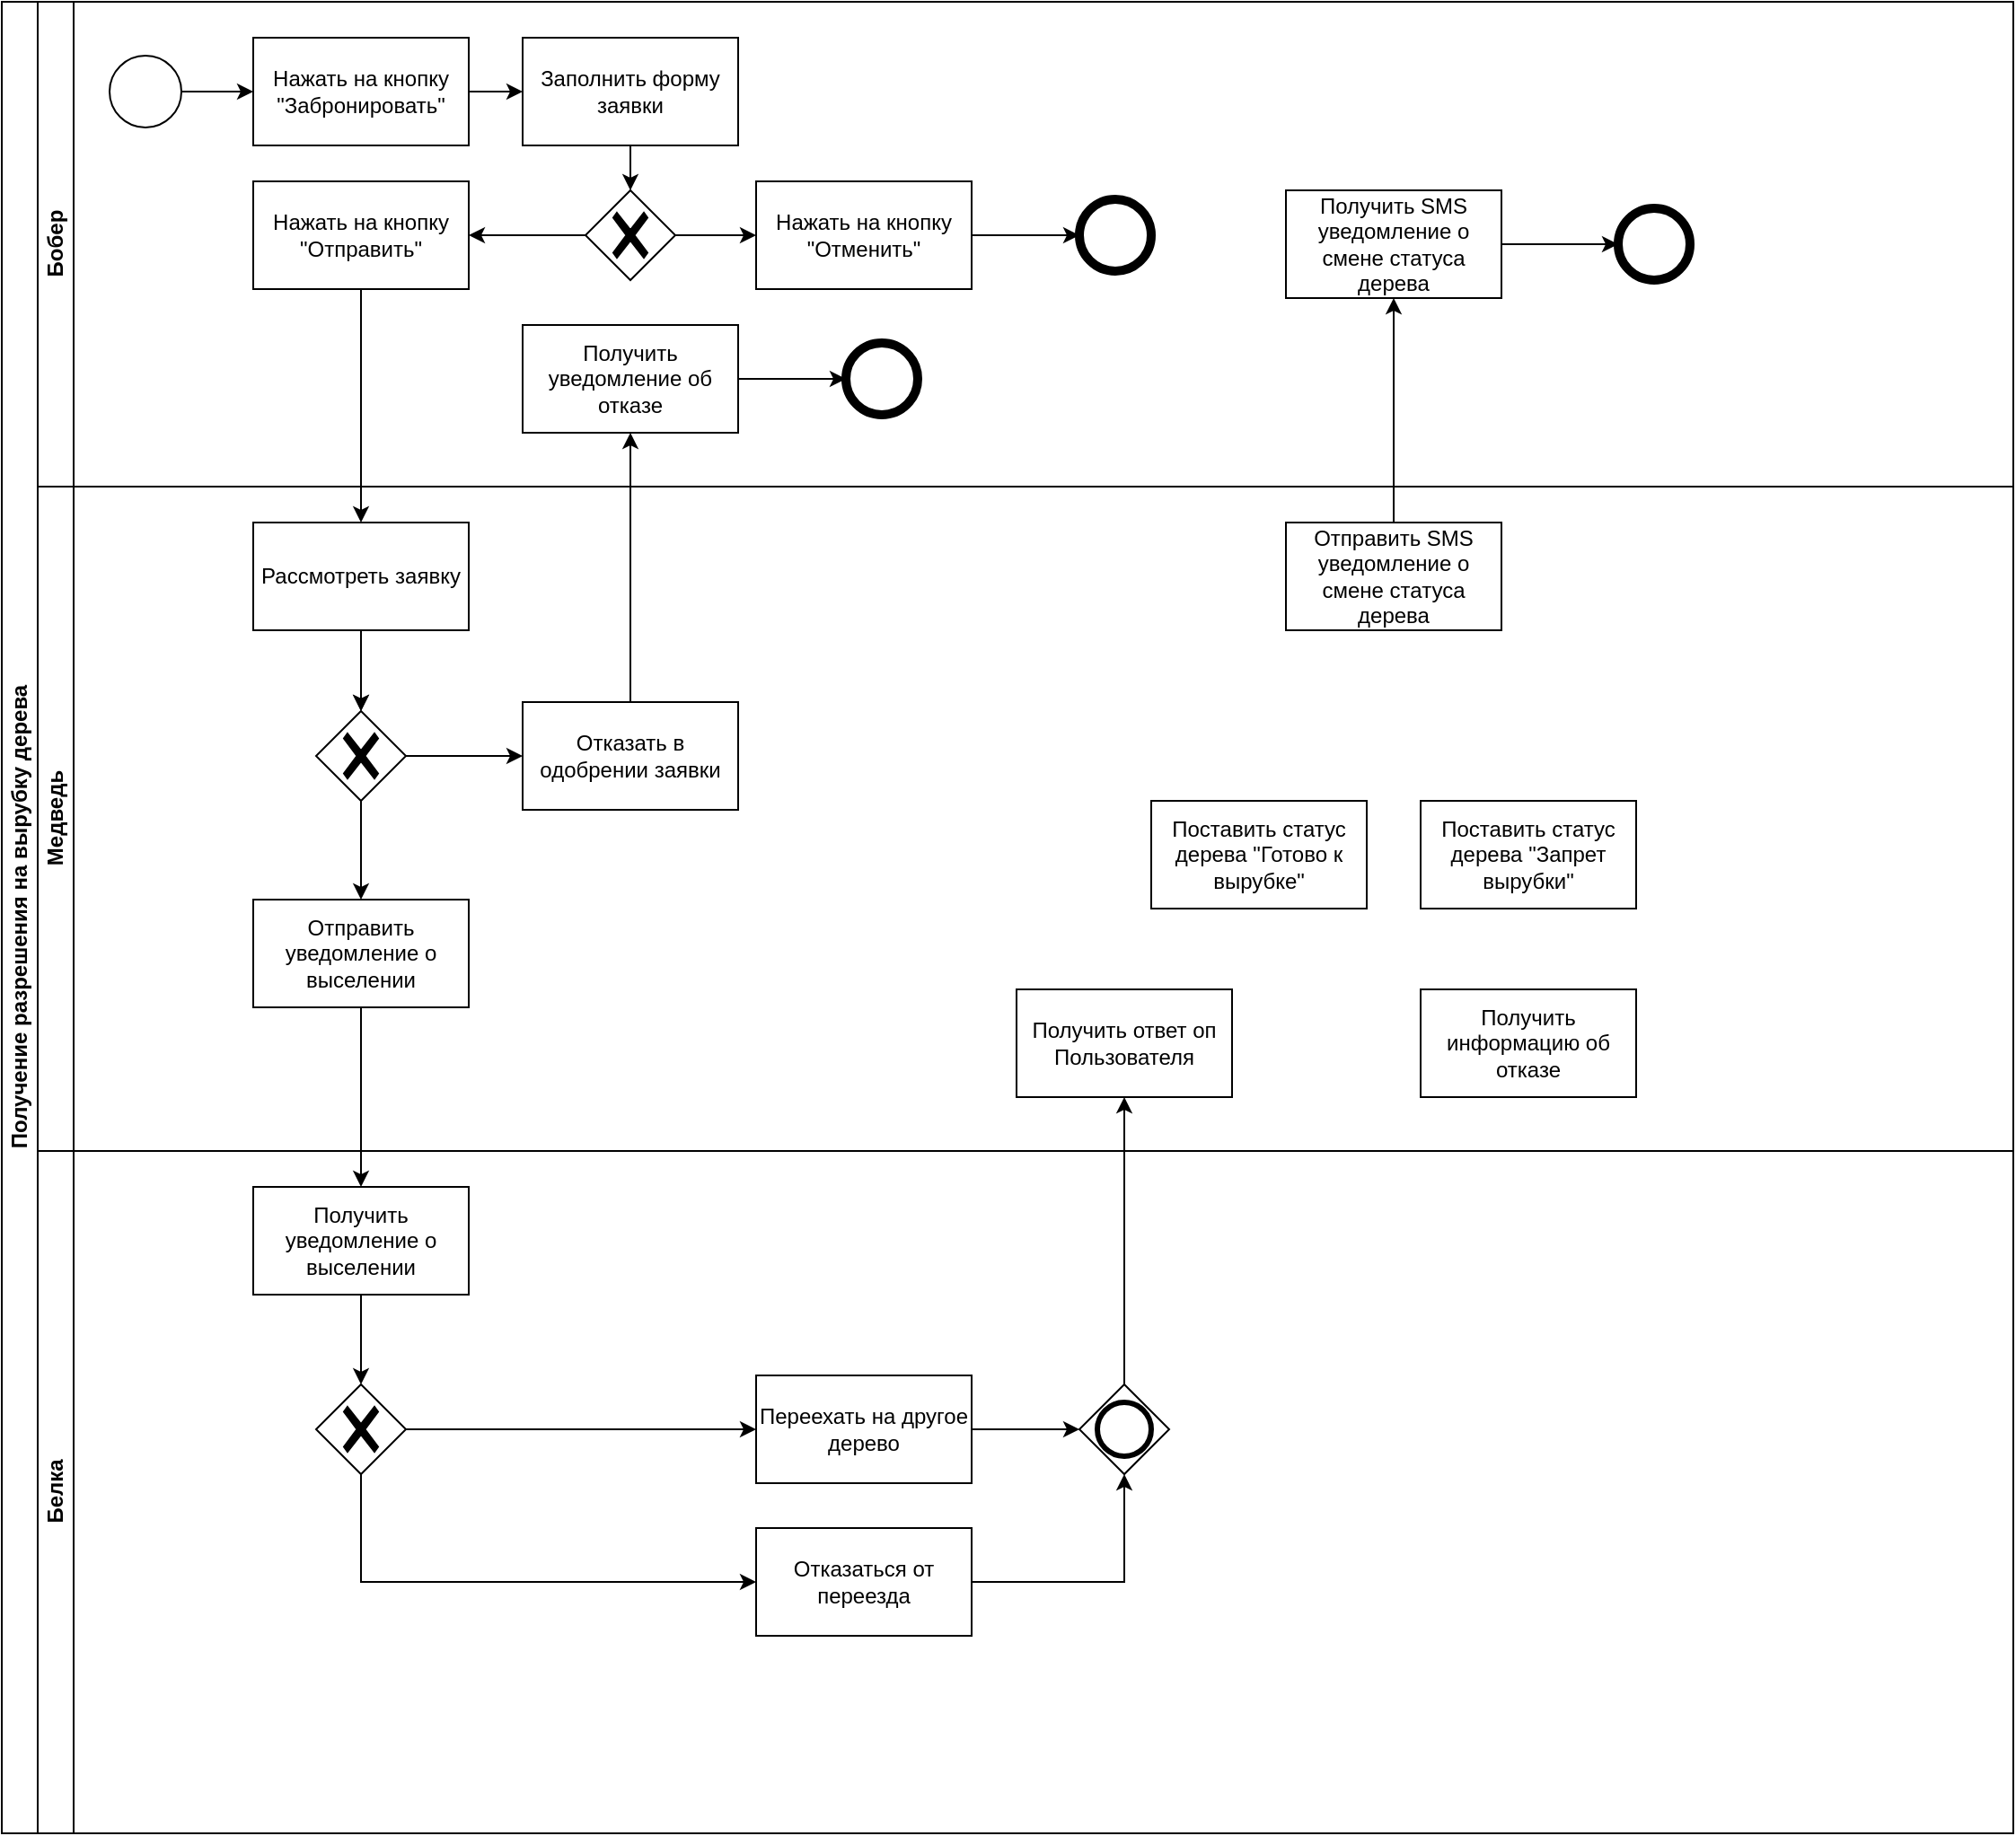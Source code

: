 <mxfile version="24.8.3">
  <diagram name="Страница — 1" id="KvEhokAzdYMyiAQhUvKC">
    <mxGraphModel dx="794" dy="660" grid="1" gridSize="10" guides="1" tooltips="1" connect="1" arrows="1" fold="1" page="1" pageScale="1" pageWidth="1654" pageHeight="1169" math="0" shadow="0">
      <root>
        <mxCell id="0" />
        <mxCell id="1" parent="0" />
        <mxCell id="vvhtIy6VccE0VMpwj7qD-1" value="Получение разрешения на вырубку дерева" style="swimlane;html=1;childLayout=stackLayout;resizeParent=1;resizeParentMax=0;horizontal=0;startSize=20;horizontalStack=0;" vertex="1" parent="1">
          <mxGeometry x="30" y="40" width="1120" height="1020" as="geometry" />
        </mxCell>
        <mxCell id="vvhtIy6VccE0VMpwj7qD-2" value="Бобер" style="swimlane;html=1;startSize=20;horizontal=0;" vertex="1" parent="vvhtIy6VccE0VMpwj7qD-1">
          <mxGeometry x="20" width="1100" height="270" as="geometry" />
        </mxCell>
        <mxCell id="vvhtIy6VccE0VMpwj7qD-3" value="" style="edgeStyle=orthogonalEdgeStyle;rounded=0;orthogonalLoop=1;jettySize=auto;html=1;" edge="1" parent="vvhtIy6VccE0VMpwj7qD-2" source="vvhtIy6VccE0VMpwj7qD-4" target="vvhtIy6VccE0VMpwj7qD-5">
          <mxGeometry relative="1" as="geometry" />
        </mxCell>
        <mxCell id="vvhtIy6VccE0VMpwj7qD-4" value="" style="ellipse;whiteSpace=wrap;html=1;" vertex="1" parent="vvhtIy6VccE0VMpwj7qD-2">
          <mxGeometry x="40" y="30" width="40" height="40" as="geometry" />
        </mxCell>
        <mxCell id="vvhtIy6VccE0VMpwj7qD-5" value="Нажать на кнопку &quot;Забронировать&quot;" style="rounded=0;whiteSpace=wrap;html=1;fontFamily=Helvetica;fontSize=12;fontColor=#000000;align=center;" vertex="1" parent="vvhtIy6VccE0VMpwj7qD-2">
          <mxGeometry x="120" y="20" width="120" height="60" as="geometry" />
        </mxCell>
        <mxCell id="vvhtIy6VccE0VMpwj7qD-6" value="" style="ellipse;whiteSpace=wrap;html=1;strokeWidth=5;" vertex="1" parent="vvhtIy6VccE0VMpwj7qD-2">
          <mxGeometry x="580" y="110" width="40" height="40" as="geometry" />
        </mxCell>
        <mxCell id="vvhtIy6VccE0VMpwj7qD-7" value="Заполнить форму заявки" style="rounded=0;whiteSpace=wrap;html=1;fontFamily=Helvetica;fontSize=12;fontColor=#000000;align=center;" vertex="1" parent="vvhtIy6VccE0VMpwj7qD-2">
          <mxGeometry x="270" y="20" width="120" height="60" as="geometry" />
        </mxCell>
        <mxCell id="vvhtIy6VccE0VMpwj7qD-8" value="" style="endArrow=classic;html=1;rounded=0;exitX=1;exitY=0.5;exitDx=0;exitDy=0;entryX=0;entryY=0.5;entryDx=0;entryDy=0;" edge="1" parent="vvhtIy6VccE0VMpwj7qD-2" source="vvhtIy6VccE0VMpwj7qD-5" target="vvhtIy6VccE0VMpwj7qD-7">
          <mxGeometry width="50" height="50" relative="1" as="geometry">
            <mxPoint x="270" y="200" as="sourcePoint" />
            <mxPoint x="320" y="150" as="targetPoint" />
          </mxGeometry>
        </mxCell>
        <mxCell id="vvhtIy6VccE0VMpwj7qD-9" value="Нажать на кнопку &quot;Отправить&quot;" style="rounded=0;whiteSpace=wrap;html=1;fontFamily=Helvetica;fontSize=12;fontColor=#000000;align=center;" vertex="1" parent="vvhtIy6VccE0VMpwj7qD-2">
          <mxGeometry x="120" y="100" width="120" height="60" as="geometry" />
        </mxCell>
        <mxCell id="vvhtIy6VccE0VMpwj7qD-10" value="" style="points=[[0.25,0.25,0],[0.5,0,0],[0.75,0.25,0],[1,0.5,0],[0.75,0.75,0],[0.5,1,0],[0.25,0.75,0],[0,0.5,0]];shape=mxgraph.bpmn.gateway2;html=1;verticalLabelPosition=bottom;labelBackgroundColor=#ffffff;verticalAlign=top;align=center;perimeter=rhombusPerimeter;outlineConnect=0;outline=none;symbol=none;gwType=exclusive;" vertex="1" parent="vvhtIy6VccE0VMpwj7qD-2">
          <mxGeometry x="305" y="105" width="50" height="50" as="geometry" />
        </mxCell>
        <mxCell id="vvhtIy6VccE0VMpwj7qD-11" value="" style="endArrow=classic;html=1;rounded=0;exitX=0.5;exitY=1;exitDx=0;exitDy=0;" edge="1" parent="vvhtIy6VccE0VMpwj7qD-2" source="vvhtIy6VccE0VMpwj7qD-7" target="vvhtIy6VccE0VMpwj7qD-10">
          <mxGeometry width="50" height="50" relative="1" as="geometry">
            <mxPoint x="270" y="200" as="sourcePoint" />
            <mxPoint x="330" y="110" as="targetPoint" />
          </mxGeometry>
        </mxCell>
        <mxCell id="vvhtIy6VccE0VMpwj7qD-12" value="" style="endArrow=classic;html=1;rounded=0;entryX=1;entryY=0.5;entryDx=0;entryDy=0;exitX=0;exitY=0.5;exitDx=0;exitDy=0;exitPerimeter=0;" edge="1" parent="vvhtIy6VccE0VMpwj7qD-2" source="vvhtIy6VccE0VMpwj7qD-10" target="vvhtIy6VccE0VMpwj7qD-9">
          <mxGeometry width="50" height="50" relative="1" as="geometry">
            <mxPoint x="270" y="200" as="sourcePoint" />
            <mxPoint x="320" y="150" as="targetPoint" />
          </mxGeometry>
        </mxCell>
        <mxCell id="vvhtIy6VccE0VMpwj7qD-13" value="" style="endArrow=classic;html=1;rounded=0;entryX=0;entryY=0.5;entryDx=0;entryDy=0;exitX=1;exitY=0.5;exitDx=0;exitDy=0;" edge="1" parent="vvhtIy6VccE0VMpwj7qD-2" source="vvhtIy6VccE0VMpwj7qD-17" target="vvhtIy6VccE0VMpwj7qD-6">
          <mxGeometry width="50" height="50" relative="1" as="geometry">
            <mxPoint x="460" y="130" as="sourcePoint" />
            <mxPoint x="320" y="150" as="targetPoint" />
          </mxGeometry>
        </mxCell>
        <mxCell id="vvhtIy6VccE0VMpwj7qD-14" value="Получить SMS уведомление о смене статуса дерева" style="rounded=0;whiteSpace=wrap;html=1;fontFamily=Helvetica;fontSize=12;fontColor=#000000;align=center;" vertex="1" parent="vvhtIy6VccE0VMpwj7qD-2">
          <mxGeometry x="695" y="105" width="120" height="60" as="geometry" />
        </mxCell>
        <mxCell id="vvhtIy6VccE0VMpwj7qD-15" value="" style="ellipse;whiteSpace=wrap;html=1;strokeWidth=5;" vertex="1" parent="vvhtIy6VccE0VMpwj7qD-2">
          <mxGeometry x="880" y="115" width="40" height="40" as="geometry" />
        </mxCell>
        <mxCell id="vvhtIy6VccE0VMpwj7qD-16" value="" style="endArrow=classic;html=1;rounded=0;exitX=1;exitY=0.5;exitDx=0;exitDy=0;entryX=0;entryY=0.5;entryDx=0;entryDy=0;" edge="1" parent="vvhtIy6VccE0VMpwj7qD-2" source="vvhtIy6VccE0VMpwj7qD-14" target="vvhtIy6VccE0VMpwj7qD-15">
          <mxGeometry width="50" height="50" relative="1" as="geometry">
            <mxPoint x="930" y="240" as="sourcePoint" />
            <mxPoint x="980" y="190" as="targetPoint" />
          </mxGeometry>
        </mxCell>
        <mxCell id="vvhtIy6VccE0VMpwj7qD-17" value="Нажать на кнопку &quot;Отменить&quot;" style="rounded=0;whiteSpace=wrap;html=1;fontFamily=Helvetica;fontSize=12;fontColor=#000000;align=center;" vertex="1" parent="vvhtIy6VccE0VMpwj7qD-2">
          <mxGeometry x="400" y="100" width="120" height="60" as="geometry" />
        </mxCell>
        <mxCell id="vvhtIy6VccE0VMpwj7qD-18" value="" style="endArrow=classic;html=1;rounded=0;exitX=1;exitY=0.5;exitDx=0;exitDy=0;exitPerimeter=0;entryX=0;entryY=0.5;entryDx=0;entryDy=0;" edge="1" parent="vvhtIy6VccE0VMpwj7qD-2" source="vvhtIy6VccE0VMpwj7qD-10" target="vvhtIy6VccE0VMpwj7qD-17">
          <mxGeometry width="50" height="50" relative="1" as="geometry">
            <mxPoint x="310" y="350" as="sourcePoint" />
            <mxPoint x="360" y="300" as="targetPoint" />
          </mxGeometry>
        </mxCell>
        <mxCell id="vvhtIy6VccE0VMpwj7qD-66" value="Получить уведомление об отказе" style="rounded=0;whiteSpace=wrap;html=1;fontFamily=Helvetica;fontSize=12;fontColor=#000000;align=center;" vertex="1" parent="vvhtIy6VccE0VMpwj7qD-2">
          <mxGeometry x="270" y="180" width="120" height="60" as="geometry" />
        </mxCell>
        <mxCell id="vvhtIy6VccE0VMpwj7qD-26" value="" style="ellipse;whiteSpace=wrap;html=1;strokeWidth=5;" vertex="1" parent="vvhtIy6VccE0VMpwj7qD-2">
          <mxGeometry x="450" y="190" width="40" height="40" as="geometry" />
        </mxCell>
        <mxCell id="vvhtIy6VccE0VMpwj7qD-68" value="" style="endArrow=classic;html=1;rounded=0;exitX=1;exitY=0.5;exitDx=0;exitDy=0;entryX=0;entryY=0.5;entryDx=0;entryDy=0;" edge="1" parent="vvhtIy6VccE0VMpwj7qD-2" source="vvhtIy6VccE0VMpwj7qD-66" target="vvhtIy6VccE0VMpwj7qD-26">
          <mxGeometry width="50" height="50" relative="1" as="geometry">
            <mxPoint x="280" y="330" as="sourcePoint" />
            <mxPoint x="330" y="280" as="targetPoint" />
          </mxGeometry>
        </mxCell>
        <mxCell id="vvhtIy6VccE0VMpwj7qD-19" value="" style="endArrow=classic;html=1;rounded=0;exitX=0.5;exitY=1;exitDx=0;exitDy=0;" edge="1" parent="vvhtIy6VccE0VMpwj7qD-1" source="vvhtIy6VccE0VMpwj7qD-9" target="vvhtIy6VccE0VMpwj7qD-23">
          <mxGeometry width="50" height="50" relative="1" as="geometry">
            <mxPoint x="290" y="200" as="sourcePoint" />
            <mxPoint x="340" y="150" as="targetPoint" />
          </mxGeometry>
        </mxCell>
        <mxCell id="vvhtIy6VccE0VMpwj7qD-20" value="" style="endArrow=classic;html=1;rounded=0;exitX=0.5;exitY=1;exitDx=0;exitDy=0;entryX=0.5;entryY=0;entryDx=0;entryDy=0;" edge="1" parent="vvhtIy6VccE0VMpwj7qD-1" source="vvhtIy6VccE0VMpwj7qD-32" target="vvhtIy6VccE0VMpwj7qD-46">
          <mxGeometry width="50" height="50" relative="1" as="geometry">
            <mxPoint x="290" y="540" as="sourcePoint" />
            <mxPoint x="340" y="490" as="targetPoint" />
          </mxGeometry>
        </mxCell>
        <mxCell id="vvhtIy6VccE0VMpwj7qD-21" value="Медведь" style="swimlane;html=1;startSize=20;horizontal=0;" vertex="1" parent="vvhtIy6VccE0VMpwj7qD-1">
          <mxGeometry x="20" y="270" width="1100" height="370" as="geometry" />
        </mxCell>
        <mxCell id="vvhtIy6VccE0VMpwj7qD-22" value="" style="edgeStyle=orthogonalEdgeStyle;rounded=0;orthogonalLoop=1;jettySize=auto;html=1;" edge="1" parent="vvhtIy6VccE0VMpwj7qD-21" source="vvhtIy6VccE0VMpwj7qD-23" target="vvhtIy6VccE0VMpwj7qD-24">
          <mxGeometry relative="1" as="geometry" />
        </mxCell>
        <mxCell id="vvhtIy6VccE0VMpwj7qD-23" value="Рассмотреть заявку" style="rounded=0;whiteSpace=wrap;html=1;fontFamily=Helvetica;fontSize=12;fontColor=#000000;align=center;" vertex="1" parent="vvhtIy6VccE0VMpwj7qD-21">
          <mxGeometry x="120" y="20" width="120" height="60" as="geometry" />
        </mxCell>
        <mxCell id="vvhtIy6VccE0VMpwj7qD-24" value="" style="points=[[0.25,0.25,0],[0.5,0,0],[0.75,0.25,0],[1,0.5,0],[0.75,0.75,0],[0.5,1,0],[0.25,0.75,0],[0,0.5,0]];shape=mxgraph.bpmn.gateway2;html=1;verticalLabelPosition=bottom;labelBackgroundColor=#ffffff;verticalAlign=top;align=center;perimeter=rhombusPerimeter;outlineConnect=0;outline=none;symbol=none;gwType=exclusive;" vertex="1" parent="vvhtIy6VccE0VMpwj7qD-21">
          <mxGeometry x="155" y="125" width="50" height="50" as="geometry" />
        </mxCell>
        <mxCell id="vvhtIy6VccE0VMpwj7qD-25" value="" style="endArrow=classic;html=1;rounded=0;exitX=0.5;exitY=1;exitDx=0;exitDy=0;" edge="1" parent="vvhtIy6VccE0VMpwj7qD-21" source="vvhtIy6VccE0VMpwj7qD-23" target="vvhtIy6VccE0VMpwj7qD-24">
          <mxGeometry width="50" height="50" relative="1" as="geometry">
            <mxPoint x="270" y="120" as="sourcePoint" />
            <mxPoint x="320" y="70" as="targetPoint" />
          </mxGeometry>
        </mxCell>
        <mxCell id="vvhtIy6VccE0VMpwj7qD-29" value="" style="endArrow=classic;html=1;rounded=0;exitX=1;exitY=0.5;exitDx=0;exitDy=0;exitPerimeter=0;entryX=0;entryY=0.5;entryDx=0;entryDy=0;" edge="1" parent="vvhtIy6VccE0VMpwj7qD-21" source="vvhtIy6VccE0VMpwj7qD-24" target="vvhtIy6VccE0VMpwj7qD-30">
          <mxGeometry width="50" height="50" relative="1" as="geometry">
            <mxPoint x="270" y="120" as="sourcePoint" />
            <mxPoint x="280" y="150" as="targetPoint" />
          </mxGeometry>
        </mxCell>
        <mxCell id="vvhtIy6VccE0VMpwj7qD-30" value="Отказать в одобрении заявки" style="rounded=0;whiteSpace=wrap;html=1;fontFamily=Helvetica;fontSize=12;fontColor=#000000;align=center;" vertex="1" parent="vvhtIy6VccE0VMpwj7qD-21">
          <mxGeometry x="270" y="120" width="120" height="60" as="geometry" />
        </mxCell>
        <mxCell id="vvhtIy6VccE0VMpwj7qD-32" value="Отправить уведомление о выселении" style="rounded=0;whiteSpace=wrap;html=1;fontFamily=Helvetica;fontSize=12;fontColor=#000000;align=center;" vertex="1" parent="vvhtIy6VccE0VMpwj7qD-21">
          <mxGeometry x="120" y="230" width="120" height="60" as="geometry" />
        </mxCell>
        <mxCell id="vvhtIy6VccE0VMpwj7qD-33" value="Получить ответ оп Пользователя" style="rounded=0;whiteSpace=wrap;html=1;fontFamily=Helvetica;fontSize=12;fontColor=#000000;align=center;" vertex="1" parent="vvhtIy6VccE0VMpwj7qD-21">
          <mxGeometry x="545" y="280" width="120" height="60" as="geometry" />
        </mxCell>
        <mxCell id="vvhtIy6VccE0VMpwj7qD-34" value="" style="endArrow=classic;html=1;rounded=0;exitX=0.5;exitY=1;exitDx=0;exitDy=0;exitPerimeter=0;entryX=0.5;entryY=0;entryDx=0;entryDy=0;" edge="1" parent="vvhtIy6VccE0VMpwj7qD-21" source="vvhtIy6VccE0VMpwj7qD-24" target="vvhtIy6VccE0VMpwj7qD-32">
          <mxGeometry width="50" height="50" relative="1" as="geometry">
            <mxPoint x="270" y="230" as="sourcePoint" />
            <mxPoint x="180" y="160" as="targetPoint" />
          </mxGeometry>
        </mxCell>
        <mxCell id="vvhtIy6VccE0VMpwj7qD-35" value="Поставить статус дерева &quot;Готово к вырубке&quot;" style="rounded=0;whiteSpace=wrap;html=1;fontFamily=Helvetica;fontSize=12;fontColor=#000000;align=center;" vertex="1" parent="vvhtIy6VccE0VMpwj7qD-21">
          <mxGeometry x="620" y="175" width="120" height="60" as="geometry" />
        </mxCell>
        <mxCell id="vvhtIy6VccE0VMpwj7qD-36" value="Получить информацию об отказе" style="rounded=0;whiteSpace=wrap;html=1;fontFamily=Helvetica;fontSize=12;fontColor=#000000;align=center;" vertex="1" parent="vvhtIy6VccE0VMpwj7qD-21">
          <mxGeometry x="770" y="280" width="120" height="60" as="geometry" />
        </mxCell>
        <mxCell id="vvhtIy6VccE0VMpwj7qD-37" value="Поставить статус дерева &quot;Запрет вырубки&quot;" style="rounded=0;whiteSpace=wrap;html=1;fontFamily=Helvetica;fontSize=12;fontColor=#000000;align=center;" vertex="1" parent="vvhtIy6VccE0VMpwj7qD-21">
          <mxGeometry x="770" y="175" width="120" height="60" as="geometry" />
        </mxCell>
        <mxCell id="vvhtIy6VccE0VMpwj7qD-38" value="Отправить SMS уведомление о смене статуса дерева" style="rounded=0;whiteSpace=wrap;html=1;fontFamily=Helvetica;fontSize=12;fontColor=#000000;align=center;" vertex="1" parent="vvhtIy6VccE0VMpwj7qD-21">
          <mxGeometry x="695" y="20" width="120" height="60" as="geometry" />
        </mxCell>
        <mxCell id="vvhtIy6VccE0VMpwj7qD-45" value="Белка" style="swimlane;html=1;startSize=20;horizontal=0;" vertex="1" parent="vvhtIy6VccE0VMpwj7qD-1">
          <mxGeometry x="20" y="640" width="1100" height="380" as="geometry" />
        </mxCell>
        <mxCell id="vvhtIy6VccE0VMpwj7qD-46" value="Получить уведомление о выселении" style="rounded=0;whiteSpace=wrap;html=1;fontFamily=Helvetica;fontSize=12;fontColor=#000000;align=center;" vertex="1" parent="vvhtIy6VccE0VMpwj7qD-45">
          <mxGeometry x="120" y="20" width="120" height="60" as="geometry" />
        </mxCell>
        <mxCell id="vvhtIy6VccE0VMpwj7qD-47" value="" style="points=[[0.25,0.25,0],[0.5,0,0],[0.75,0.25,0],[1,0.5,0],[0.75,0.75,0],[0.5,1,0],[0.25,0.75,0],[0,0.5,0]];shape=mxgraph.bpmn.gateway2;html=1;verticalLabelPosition=bottom;labelBackgroundColor=#ffffff;verticalAlign=top;align=center;perimeter=rhombusPerimeter;outlineConnect=0;outline=none;symbol=none;gwType=exclusive;" vertex="1" parent="vvhtIy6VccE0VMpwj7qD-45">
          <mxGeometry x="155" y="130" width="50" height="50" as="geometry" />
        </mxCell>
        <mxCell id="vvhtIy6VccE0VMpwj7qD-48" value="Переехать на другое дерево" style="rounded=0;whiteSpace=wrap;html=1;fontFamily=Helvetica;fontSize=12;fontColor=#000000;align=center;" vertex="1" parent="vvhtIy6VccE0VMpwj7qD-45">
          <mxGeometry x="400" y="125" width="120" height="60" as="geometry" />
        </mxCell>
        <mxCell id="vvhtIy6VccE0VMpwj7qD-53" value="Отказаться от переезда" style="rounded=0;whiteSpace=wrap;html=1;fontFamily=Helvetica;fontSize=12;fontColor=#000000;align=center;" vertex="1" parent="vvhtIy6VccE0VMpwj7qD-45">
          <mxGeometry x="400" y="210" width="120" height="60" as="geometry" />
        </mxCell>
        <mxCell id="vvhtIy6VccE0VMpwj7qD-54" value="" style="endArrow=classic;html=1;rounded=0;exitX=1;exitY=0.5;exitDx=0;exitDy=0;exitPerimeter=0;entryX=0;entryY=0.5;entryDx=0;entryDy=0;" edge="1" parent="vvhtIy6VccE0VMpwj7qD-45" source="vvhtIy6VccE0VMpwj7qD-47" target="vvhtIy6VccE0VMpwj7qD-48">
          <mxGeometry width="50" height="50" relative="1" as="geometry">
            <mxPoint x="290" y="50" as="sourcePoint" />
            <mxPoint x="250" y="135" as="targetPoint" />
          </mxGeometry>
        </mxCell>
        <mxCell id="vvhtIy6VccE0VMpwj7qD-55" value="" style="endArrow=classic;html=1;rounded=0;exitX=0.5;exitY=1;exitDx=0;exitDy=0;entryX=0.5;entryY=0;entryDx=0;entryDy=0;entryPerimeter=0;" edge="1" parent="vvhtIy6VccE0VMpwj7qD-45" source="vvhtIy6VccE0VMpwj7qD-46" target="vvhtIy6VccE0VMpwj7qD-47">
          <mxGeometry width="50" height="50" relative="1" as="geometry">
            <mxPoint x="330" y="350" as="sourcePoint" />
            <mxPoint x="380" y="300" as="targetPoint" />
          </mxGeometry>
        </mxCell>
        <mxCell id="vvhtIy6VccE0VMpwj7qD-62" value="" style="endArrow=classic;html=1;rounded=0;exitX=0.5;exitY=1;exitDx=0;exitDy=0;exitPerimeter=0;entryX=0;entryY=0.5;entryDx=0;entryDy=0;edgeStyle=orthogonalEdgeStyle;" edge="1" parent="vvhtIy6VccE0VMpwj7qD-45" source="vvhtIy6VccE0VMpwj7qD-47" target="vvhtIy6VccE0VMpwj7qD-53">
          <mxGeometry width="50" height="50" relative="1" as="geometry">
            <mxPoint x="320" y="290" as="sourcePoint" />
            <mxPoint x="370" y="240" as="targetPoint" />
          </mxGeometry>
        </mxCell>
        <mxCell id="vvhtIy6VccE0VMpwj7qD-69" value="" style="points=[[0.25,0.25,0],[0.5,0,0],[0.75,0.25,0],[1,0.5,0],[0.75,0.75,0],[0.5,1,0],[0.25,0.75,0],[0,0.5,0]];shape=mxgraph.bpmn.gateway2;html=1;verticalLabelPosition=bottom;labelBackgroundColor=#ffffff;verticalAlign=top;align=center;perimeter=rhombusPerimeter;outlineConnect=0;outline=end;symbol=general;" vertex="1" parent="vvhtIy6VccE0VMpwj7qD-45">
          <mxGeometry x="580" y="130" width="50" height="50" as="geometry" />
        </mxCell>
        <mxCell id="vvhtIy6VccE0VMpwj7qD-70" value="" style="endArrow=classic;html=1;rounded=0;exitX=1;exitY=0.5;exitDx=0;exitDy=0;entryX=0;entryY=0.5;entryDx=0;entryDy=0;entryPerimeter=0;" edge="1" parent="vvhtIy6VccE0VMpwj7qD-45" source="vvhtIy6VccE0VMpwj7qD-48" target="vvhtIy6VccE0VMpwj7qD-69">
          <mxGeometry width="50" height="50" relative="1" as="geometry">
            <mxPoint x="580" y="30" as="sourcePoint" />
            <mxPoint x="630" y="-20" as="targetPoint" />
          </mxGeometry>
        </mxCell>
        <mxCell id="vvhtIy6VccE0VMpwj7qD-71" value="" style="endArrow=classic;html=1;rounded=0;exitX=1;exitY=0.5;exitDx=0;exitDy=0;entryX=0.5;entryY=1;entryDx=0;entryDy=0;entryPerimeter=0;edgeStyle=orthogonalEdgeStyle;" edge="1" parent="vvhtIy6VccE0VMpwj7qD-45" source="vvhtIy6VccE0VMpwj7qD-53" target="vvhtIy6VccE0VMpwj7qD-69">
          <mxGeometry width="50" height="50" relative="1" as="geometry">
            <mxPoint x="580" y="30" as="sourcePoint" />
            <mxPoint x="630" y="-20" as="targetPoint" />
          </mxGeometry>
        </mxCell>
        <mxCell id="vvhtIy6VccE0VMpwj7qD-65" value="" style="endArrow=classic;html=1;rounded=0;entryX=0.5;entryY=1;entryDx=0;entryDy=0;exitX=0.5;exitY=0;exitDx=0;exitDy=0;" edge="1" parent="vvhtIy6VccE0VMpwj7qD-1" source="vvhtIy6VccE0VMpwj7qD-38" target="vvhtIy6VccE0VMpwj7qD-14">
          <mxGeometry width="50" height="50" relative="1" as="geometry">
            <mxPoint x="775" y="299" as="sourcePoint" />
            <mxPoint x="940" y="270" as="targetPoint" />
          </mxGeometry>
        </mxCell>
        <mxCell id="vvhtIy6VccE0VMpwj7qD-67" value="" style="endArrow=classic;html=1;rounded=0;exitX=0.5;exitY=0;exitDx=0;exitDy=0;entryX=0.5;entryY=1;entryDx=0;entryDy=0;" edge="1" parent="vvhtIy6VccE0VMpwj7qD-1" source="vvhtIy6VccE0VMpwj7qD-30" target="vvhtIy6VccE0VMpwj7qD-66">
          <mxGeometry width="50" height="50" relative="1" as="geometry">
            <mxPoint x="300" y="330" as="sourcePoint" />
            <mxPoint x="350" y="280" as="targetPoint" />
          </mxGeometry>
        </mxCell>
        <mxCell id="vvhtIy6VccE0VMpwj7qD-72" value="" style="endArrow=classic;html=1;rounded=0;exitX=0.5;exitY=0;exitDx=0;exitDy=0;exitPerimeter=0;entryX=0.5;entryY=1;entryDx=0;entryDy=0;" edge="1" parent="vvhtIy6VccE0VMpwj7qD-1" source="vvhtIy6VccE0VMpwj7qD-69" target="vvhtIy6VccE0VMpwj7qD-33">
          <mxGeometry width="50" height="50" relative="1" as="geometry">
            <mxPoint x="600" y="570" as="sourcePoint" />
            <mxPoint x="650" y="520" as="targetPoint" />
          </mxGeometry>
        </mxCell>
      </root>
    </mxGraphModel>
  </diagram>
</mxfile>
